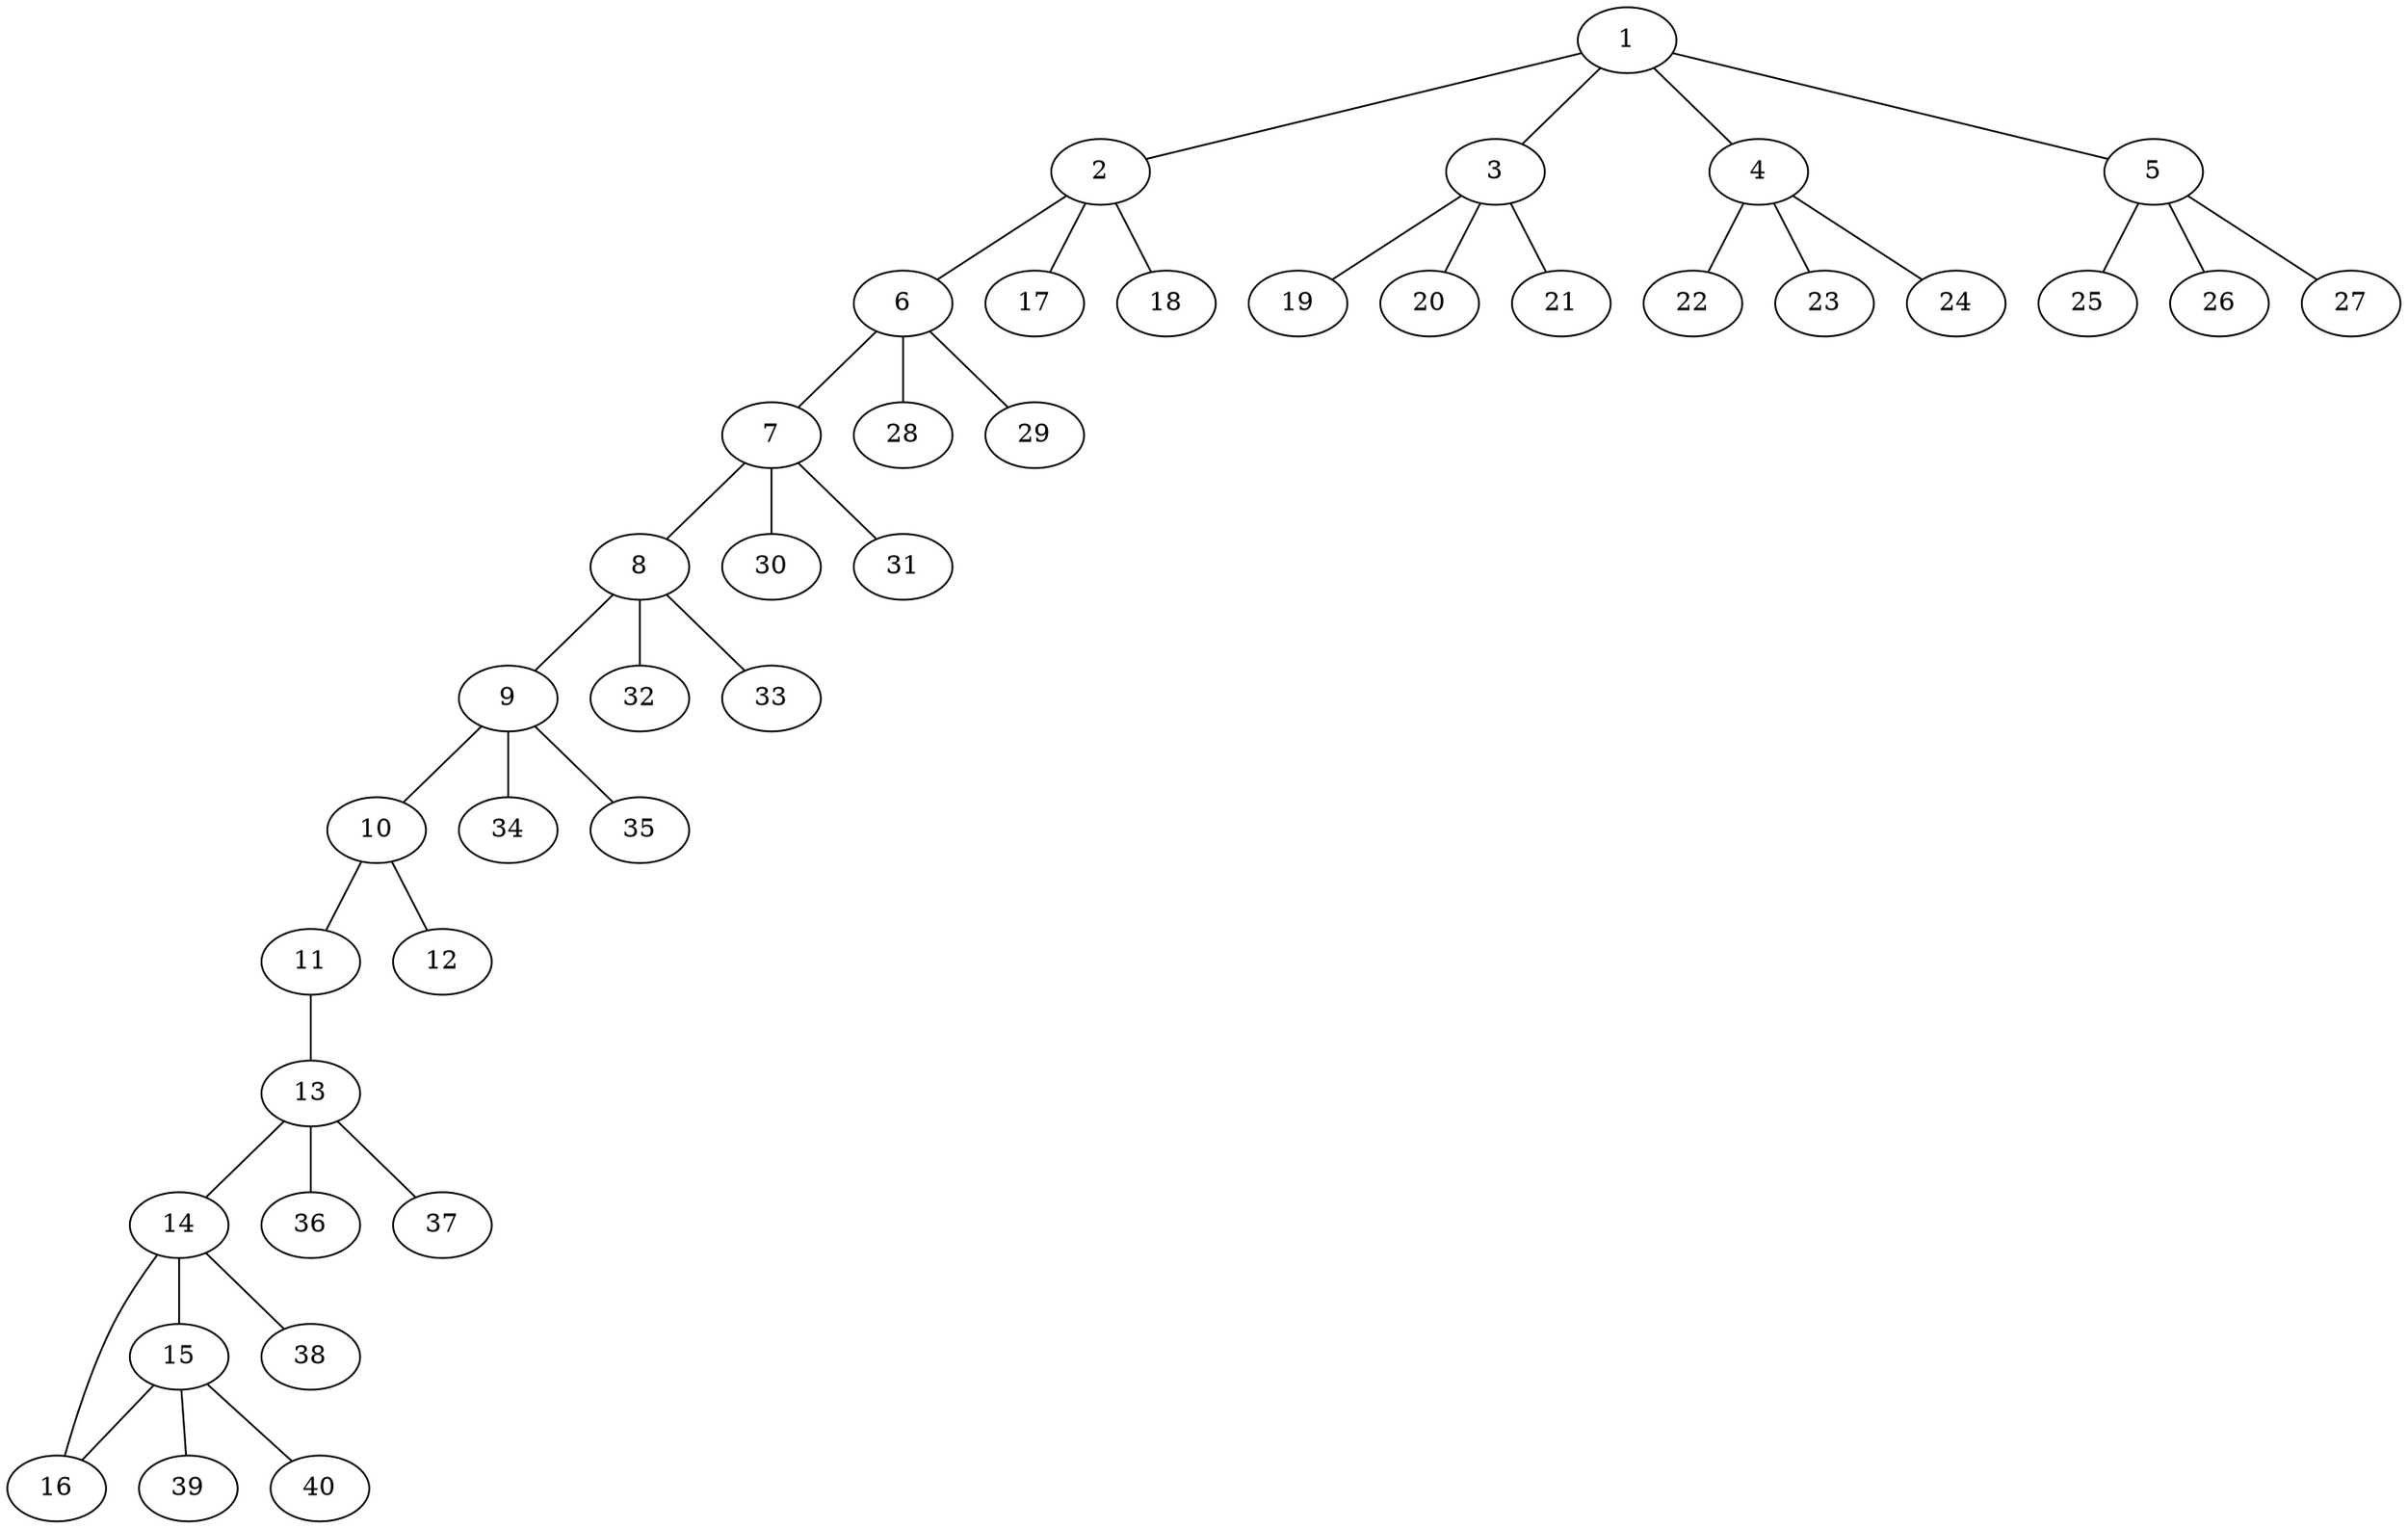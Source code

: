 graph molecule_798 {
	1	 [chem=C];
	2	 [chem=C];
	1 -- 2	 [valence=1];
	3	 [chem=C];
	1 -- 3	 [valence=1];
	4	 [chem=C];
	1 -- 4	 [valence=1];
	5	 [chem=C];
	1 -- 5	 [valence=1];
	6	 [chem=C];
	2 -- 6	 [valence=1];
	17	 [chem=H];
	2 -- 17	 [valence=1];
	18	 [chem=H];
	2 -- 18	 [valence=1];
	19	 [chem=H];
	3 -- 19	 [valence=1];
	20	 [chem=H];
	3 -- 20	 [valence=1];
	21	 [chem=H];
	3 -- 21	 [valence=1];
	22	 [chem=H];
	4 -- 22	 [valence=1];
	23	 [chem=H];
	4 -- 23	 [valence=1];
	24	 [chem=H];
	4 -- 24	 [valence=1];
	25	 [chem=H];
	5 -- 25	 [valence=1];
	26	 [chem=H];
	5 -- 26	 [valence=1];
	27	 [chem=H];
	5 -- 27	 [valence=1];
	7	 [chem=C];
	6 -- 7	 [valence=1];
	28	 [chem=H];
	6 -- 28	 [valence=1];
	29	 [chem=H];
	6 -- 29	 [valence=1];
	8	 [chem=C];
	7 -- 8	 [valence=1];
	30	 [chem=H];
	7 -- 30	 [valence=1];
	31	 [chem=H];
	7 -- 31	 [valence=1];
	9	 [chem=C];
	8 -- 9	 [valence=1];
	32	 [chem=H];
	8 -- 32	 [valence=1];
	33	 [chem=H];
	8 -- 33	 [valence=1];
	10	 [chem=C];
	9 -- 10	 [valence=1];
	34	 [chem=H];
	9 -- 34	 [valence=1];
	35	 [chem=H];
	9 -- 35	 [valence=1];
	11	 [chem=O];
	10 -- 11	 [valence=1];
	12	 [chem=O];
	10 -- 12	 [valence=2];
	13	 [chem=C];
	11 -- 13	 [valence=1];
	14	 [chem=C];
	13 -- 14	 [valence=1];
	36	 [chem=H];
	13 -- 36	 [valence=1];
	37	 [chem=H];
	13 -- 37	 [valence=1];
	15	 [chem=C];
	14 -- 15	 [valence=1];
	16	 [chem=O];
	14 -- 16	 [valence=1];
	38	 [chem=H];
	14 -- 38	 [valence=1];
	15 -- 16	 [valence=1];
	39	 [chem=H];
	15 -- 39	 [valence=1];
	40	 [chem=H];
	15 -- 40	 [valence=1];
}
